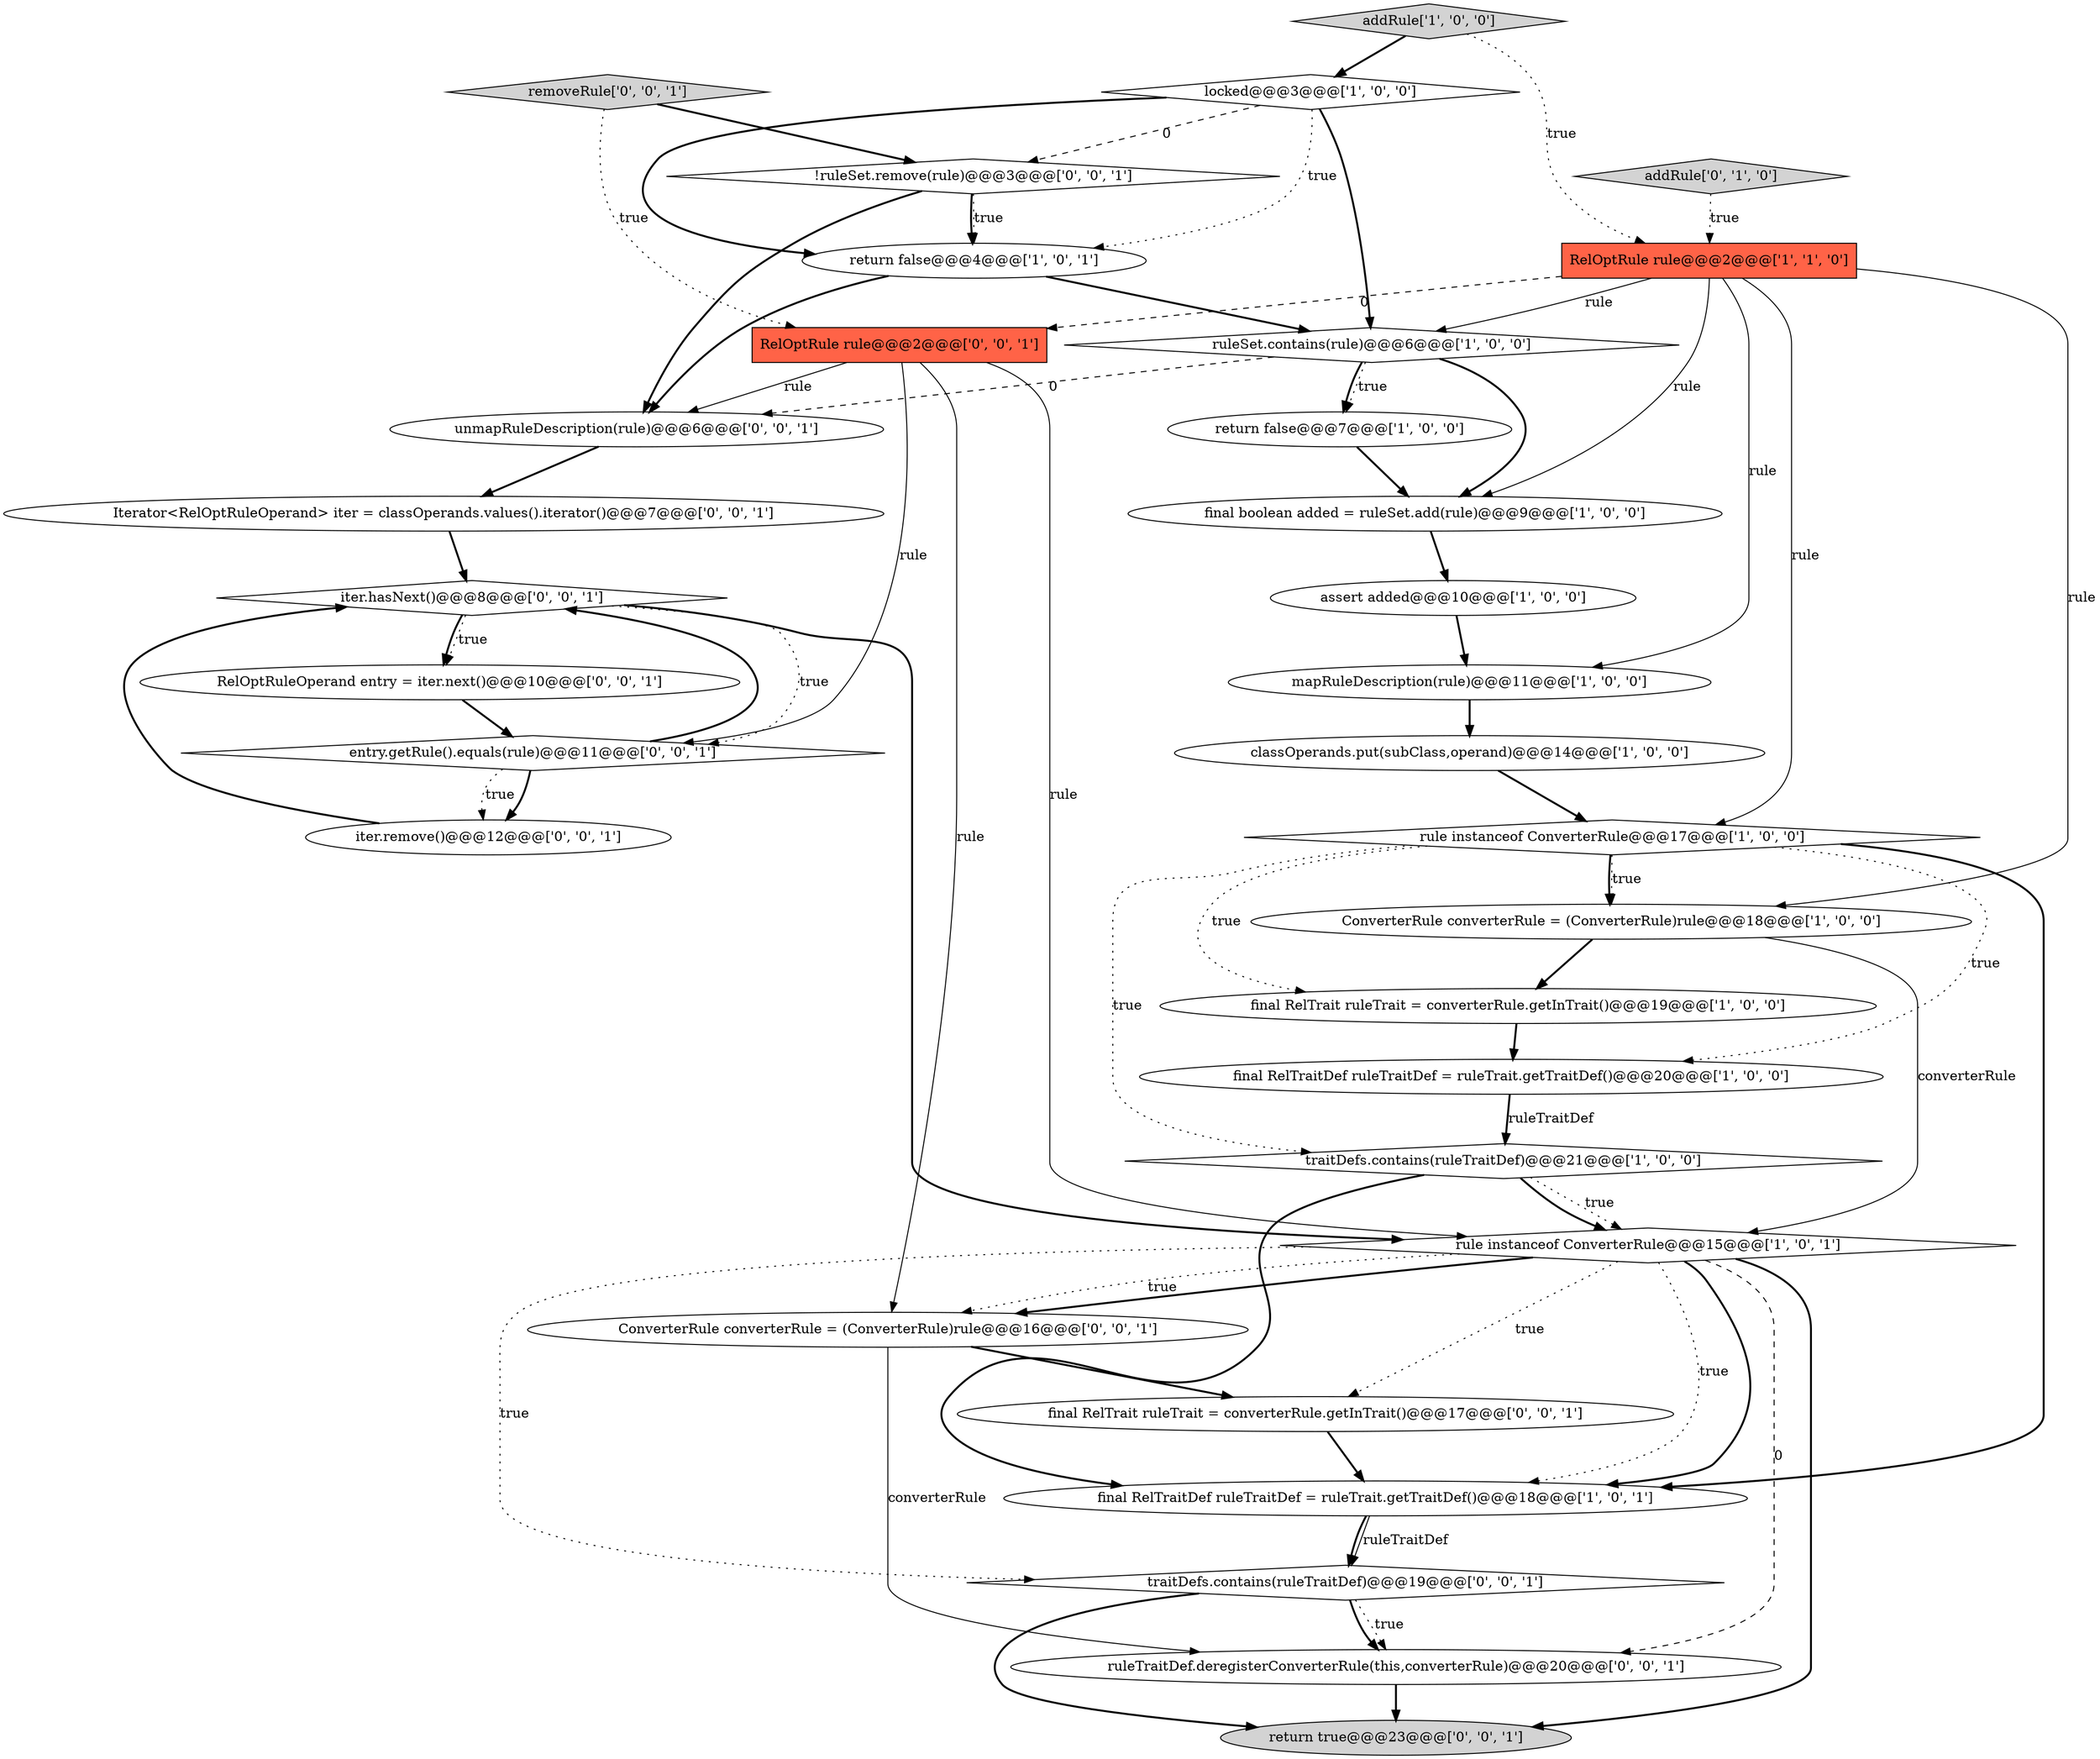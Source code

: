 digraph {
8 [style = filled, label = "addRule['1', '0', '0']", fillcolor = lightgray, shape = diamond image = "AAA0AAABBB1BBB"];
9 [style = filled, label = "ruleSet.contains(rule)@@@6@@@['1', '0', '0']", fillcolor = white, shape = diamond image = "AAA0AAABBB1BBB"];
5 [style = filled, label = "final RelTraitDef ruleTraitDef = ruleTrait.getTraitDef()@@@20@@@['1', '0', '0']", fillcolor = white, shape = ellipse image = "AAA0AAABBB1BBB"];
15 [style = filled, label = "return false@@@4@@@['1', '0', '1']", fillcolor = white, shape = ellipse image = "AAA0AAABBB1BBB"];
10 [style = filled, label = "RelOptRule rule@@@2@@@['1', '1', '0']", fillcolor = tomato, shape = box image = "AAA0AAABBB1BBB"];
1 [style = filled, label = "classOperands.put(subClass,operand)@@@14@@@['1', '0', '0']", fillcolor = white, shape = ellipse image = "AAA0AAABBB1BBB"];
26 [style = filled, label = "ConverterRule converterRule = (ConverterRule)rule@@@16@@@['0', '0', '1']", fillcolor = white, shape = ellipse image = "AAA0AAABBB3BBB"];
22 [style = filled, label = "final RelTrait ruleTrait = converterRule.getInTrait()@@@17@@@['0', '0', '1']", fillcolor = white, shape = ellipse image = "AAA0AAABBB3BBB"];
30 [style = filled, label = "iter.remove()@@@12@@@['0', '0', '1']", fillcolor = white, shape = ellipse image = "AAA0AAABBB3BBB"];
2 [style = filled, label = "traitDefs.contains(ruleTraitDef)@@@21@@@['1', '0', '0']", fillcolor = white, shape = diamond image = "AAA0AAABBB1BBB"];
0 [style = filled, label = "final RelTrait ruleTrait = converterRule.getInTrait()@@@19@@@['1', '0', '0']", fillcolor = white, shape = ellipse image = "AAA0AAABBB1BBB"];
21 [style = filled, label = "Iterator<RelOptRuleOperand> iter = classOperands.values().iterator()@@@7@@@['0', '0', '1']", fillcolor = white, shape = ellipse image = "AAA0AAABBB3BBB"];
24 [style = filled, label = "traitDefs.contains(ruleTraitDef)@@@19@@@['0', '0', '1']", fillcolor = white, shape = diamond image = "AAA0AAABBB3BBB"];
25 [style = filled, label = "RelOptRule rule@@@2@@@['0', '0', '1']", fillcolor = tomato, shape = box image = "AAA0AAABBB3BBB"];
20 [style = filled, label = "unmapRuleDescription(rule)@@@6@@@['0', '0', '1']", fillcolor = white, shape = ellipse image = "AAA0AAABBB3BBB"];
6 [style = filled, label = "rule instanceof ConverterRule@@@15@@@['1', '0', '1']", fillcolor = white, shape = diamond image = "AAA0AAABBB1BBB"];
28 [style = filled, label = "!ruleSet.remove(rule)@@@3@@@['0', '0', '1']", fillcolor = white, shape = diamond image = "AAA0AAABBB3BBB"];
4 [style = filled, label = "final boolean added = ruleSet.add(rule)@@@9@@@['1', '0', '0']", fillcolor = white, shape = ellipse image = "AAA0AAABBB1BBB"];
19 [style = filled, label = "return true@@@23@@@['0', '0', '1']", fillcolor = lightgray, shape = ellipse image = "AAA0AAABBB3BBB"];
12 [style = filled, label = "ConverterRule converterRule = (ConverterRule)rule@@@18@@@['1', '0', '0']", fillcolor = white, shape = ellipse image = "AAA0AAABBB1BBB"];
16 [style = filled, label = "mapRuleDescription(rule)@@@11@@@['1', '0', '0']", fillcolor = white, shape = ellipse image = "AAA0AAABBB1BBB"];
18 [style = filled, label = "iter.hasNext()@@@8@@@['0', '0', '1']", fillcolor = white, shape = diamond image = "AAA0AAABBB3BBB"];
13 [style = filled, label = "final RelTraitDef ruleTraitDef = ruleTrait.getTraitDef()@@@18@@@['1', '0', '1']", fillcolor = white, shape = ellipse image = "AAA0AAABBB1BBB"];
7 [style = filled, label = "assert added@@@10@@@['1', '0', '0']", fillcolor = white, shape = ellipse image = "AAA0AAABBB1BBB"];
17 [style = filled, label = "addRule['0', '1', '0']", fillcolor = lightgray, shape = diamond image = "AAA0AAABBB2BBB"];
3 [style = filled, label = "return false@@@7@@@['1', '0', '0']", fillcolor = white, shape = ellipse image = "AAA0AAABBB1BBB"];
11 [style = filled, label = "rule instanceof ConverterRule@@@17@@@['1', '0', '0']", fillcolor = white, shape = diamond image = "AAA0AAABBB1BBB"];
14 [style = filled, label = "locked@@@3@@@['1', '0', '0']", fillcolor = white, shape = diamond image = "AAA0AAABBB1BBB"];
31 [style = filled, label = "removeRule['0', '0', '1']", fillcolor = lightgray, shape = diamond image = "AAA0AAABBB3BBB"];
23 [style = filled, label = "entry.getRule().equals(rule)@@@11@@@['0', '0', '1']", fillcolor = white, shape = diamond image = "AAA0AAABBB3BBB"];
27 [style = filled, label = "ruleTraitDef.deregisterConverterRule(this,converterRule)@@@20@@@['0', '0', '1']", fillcolor = white, shape = ellipse image = "AAA0AAABBB3BBB"];
29 [style = filled, label = "RelOptRuleOperand entry = iter.next()@@@10@@@['0', '0', '1']", fillcolor = white, shape = ellipse image = "AAA0AAABBB3BBB"];
8->10 [style = dotted, label="true"];
31->25 [style = dotted, label="true"];
5->2 [style = bold, label=""];
12->0 [style = bold, label=""];
23->30 [style = bold, label=""];
26->22 [style = bold, label=""];
8->14 [style = bold, label=""];
10->12 [style = solid, label="rule"];
11->2 [style = dotted, label="true"];
4->7 [style = bold, label=""];
11->12 [style = bold, label=""];
15->9 [style = bold, label=""];
9->4 [style = bold, label=""];
11->12 [style = dotted, label="true"];
28->20 [style = bold, label=""];
30->18 [style = bold, label=""];
6->26 [style = bold, label=""];
26->27 [style = solid, label="converterRule"];
2->13 [style = bold, label=""];
10->25 [style = dashed, label="0"];
18->23 [style = dotted, label="true"];
9->3 [style = bold, label=""];
7->16 [style = bold, label=""];
18->29 [style = dotted, label="true"];
25->20 [style = solid, label="rule"];
6->26 [style = dotted, label="true"];
2->6 [style = dotted, label="true"];
11->0 [style = dotted, label="true"];
12->6 [style = solid, label="converterRule"];
14->9 [style = bold, label=""];
6->13 [style = bold, label=""];
6->19 [style = bold, label=""];
13->24 [style = bold, label=""];
10->9 [style = solid, label="rule"];
28->15 [style = bold, label=""];
1->11 [style = bold, label=""];
29->23 [style = bold, label=""];
6->13 [style = dotted, label="true"];
20->21 [style = bold, label=""];
5->2 [style = solid, label="ruleTraitDef"];
6->22 [style = dotted, label="true"];
14->15 [style = dotted, label="true"];
16->1 [style = bold, label=""];
6->24 [style = dotted, label="true"];
17->10 [style = dotted, label="true"];
22->13 [style = bold, label=""];
21->18 [style = bold, label=""];
11->13 [style = bold, label=""];
9->20 [style = dashed, label="0"];
10->4 [style = solid, label="rule"];
15->20 [style = bold, label=""];
23->18 [style = bold, label=""];
25->26 [style = solid, label="rule"];
13->24 [style = solid, label="ruleTraitDef"];
25->23 [style = solid, label="rule"];
24->27 [style = dotted, label="true"];
9->3 [style = dotted, label="true"];
2->6 [style = bold, label=""];
24->19 [style = bold, label=""];
28->15 [style = dotted, label="true"];
24->27 [style = bold, label=""];
27->19 [style = bold, label=""];
14->28 [style = dashed, label="0"];
0->5 [style = bold, label=""];
6->27 [style = dashed, label="0"];
31->28 [style = bold, label=""];
10->16 [style = solid, label="rule"];
14->15 [style = bold, label=""];
10->11 [style = solid, label="rule"];
3->4 [style = bold, label=""];
18->29 [style = bold, label=""];
18->6 [style = bold, label=""];
25->6 [style = solid, label="rule"];
23->30 [style = dotted, label="true"];
11->5 [style = dotted, label="true"];
}
